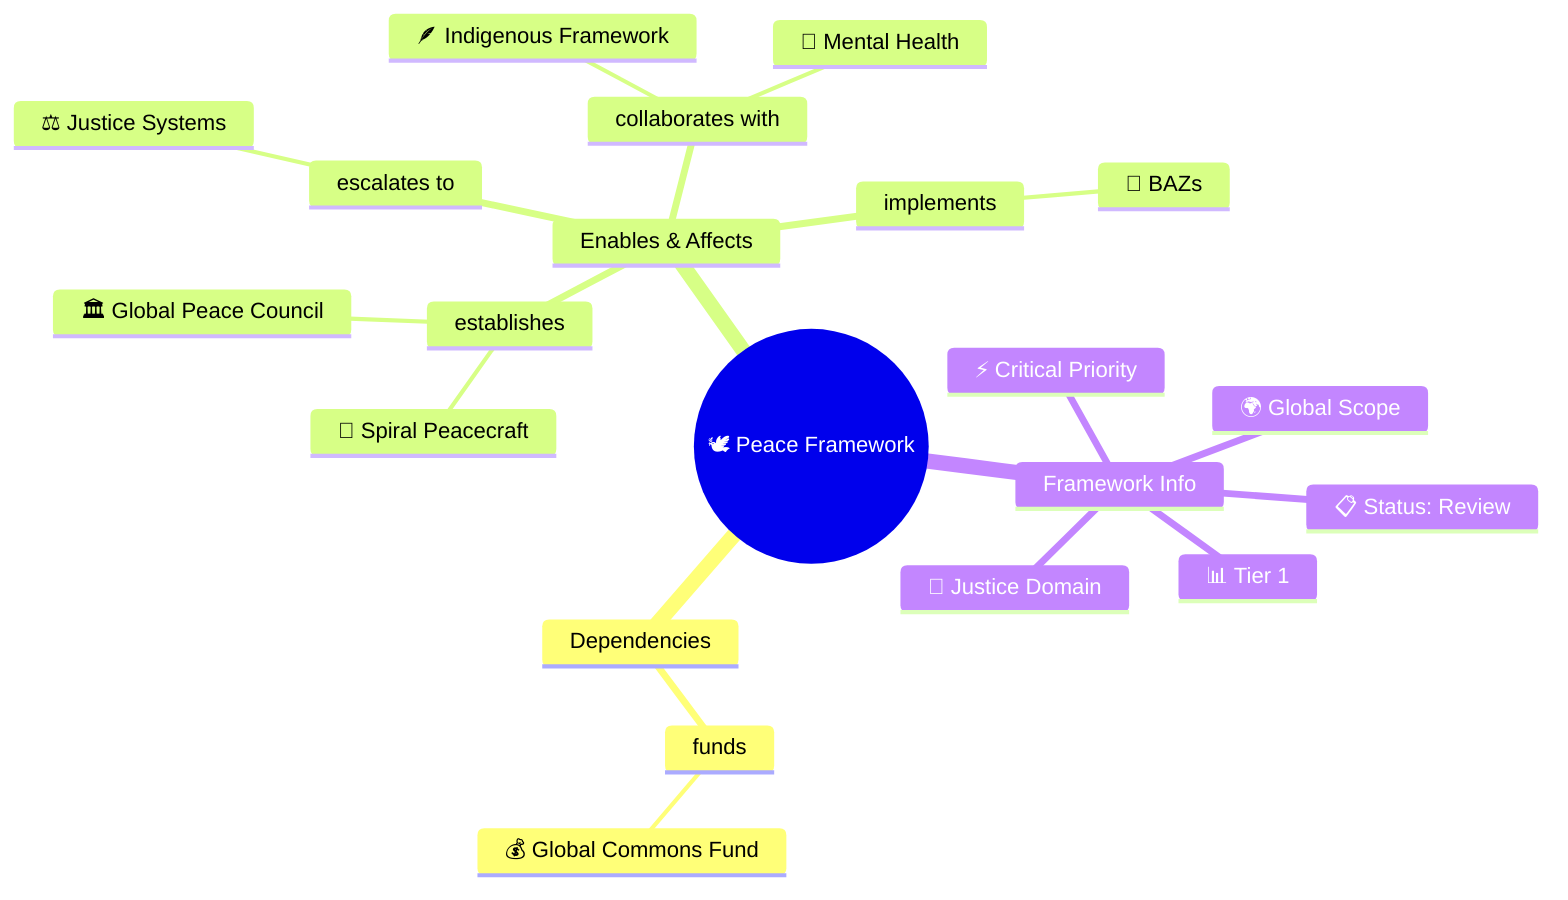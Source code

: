 mindmap
  root(("🕊️ Peace Framework"))
    Dependencies
      funds
        💰 Global Commons Fund
    Enables & Affects
      escalates to
        ⚖️ Justice Systems
      establishes
        🏛️ Global Peace Council
        🔄 Spiral Peacecraft
      collaborates with
        🪶 Indigenous Framework
        🧠 Mental Health
      implements
        🏢 BAZs
    Framework Info
      📊 Tier 1
      🎯 Justice Domain
      🌍 Global Scope
      ⚡ Critical Priority
      📋 Status: Review